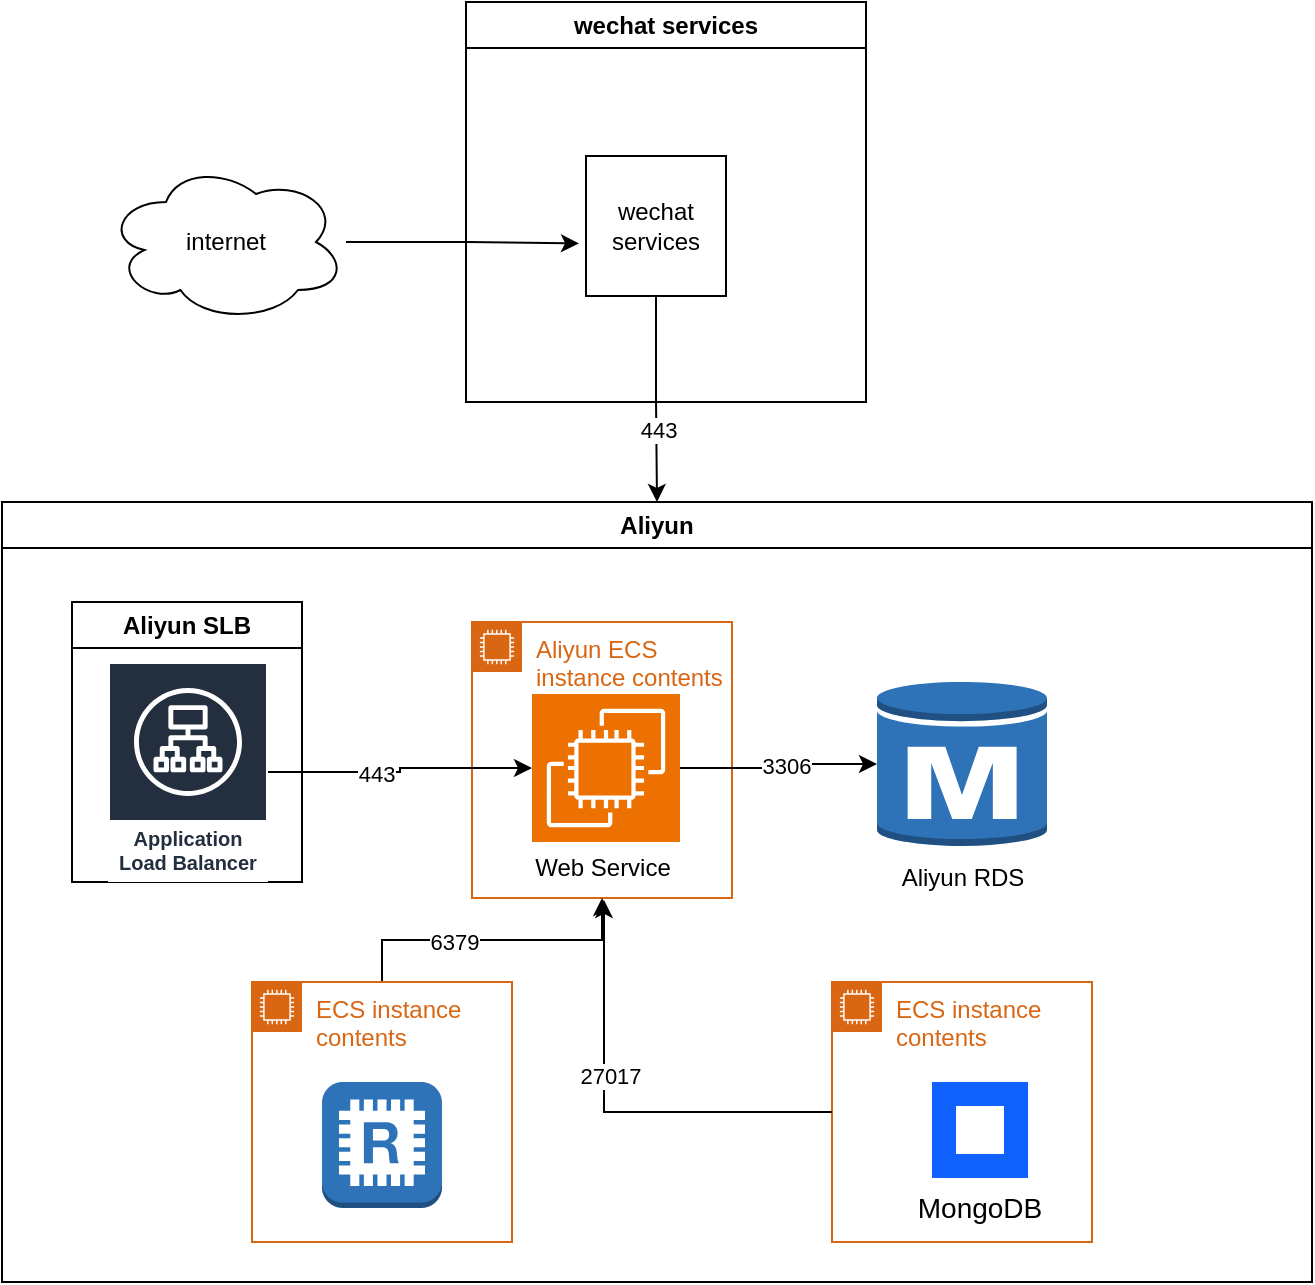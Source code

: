 <mxfile version="26.2.14">
  <diagram name="第 1 页" id="yPffIyHjocHbHkuHzGLY">
    <mxGraphModel dx="2253" dy="791" grid="1" gridSize="10" guides="1" tooltips="1" connect="1" arrows="1" fold="1" page="1" pageScale="1" pageWidth="827" pageHeight="1169" math="0" shadow="0">
      <root>
        <mxCell id="0" />
        <mxCell id="1" parent="0" />
        <mxCell id="s6QGZEd-eQ_AnQLbaBdA-1" value="internet" style="ellipse;shape=cloud;whiteSpace=wrap;html=1;" vertex="1" parent="1">
          <mxGeometry x="20" y="230" width="120" height="80" as="geometry" />
        </mxCell>
        <mxCell id="s6QGZEd-eQ_AnQLbaBdA-2" value="wechat services" style="swimlane;whiteSpace=wrap;html=1;" vertex="1" parent="1">
          <mxGeometry x="200" y="150" width="200" height="200" as="geometry" />
        </mxCell>
        <mxCell id="s6QGZEd-eQ_AnQLbaBdA-3" value="wechat&lt;div&gt;services&lt;/div&gt;" style="whiteSpace=wrap;html=1;aspect=fixed;" vertex="1" parent="s6QGZEd-eQ_AnQLbaBdA-2">
          <mxGeometry x="60" y="77" width="70" height="70" as="geometry" />
        </mxCell>
        <mxCell id="s6QGZEd-eQ_AnQLbaBdA-4" style="edgeStyle=orthogonalEdgeStyle;rounded=0;orthogonalLoop=1;jettySize=auto;html=1;entryX=-0.05;entryY=0.625;entryDx=0;entryDy=0;entryPerimeter=0;" edge="1" parent="1" source="s6QGZEd-eQ_AnQLbaBdA-1" target="s6QGZEd-eQ_AnQLbaBdA-3">
          <mxGeometry relative="1" as="geometry" />
        </mxCell>
        <mxCell id="s6QGZEd-eQ_AnQLbaBdA-5" value="Aliyun" style="swimlane;whiteSpace=wrap;html=1;" vertex="1" parent="1">
          <mxGeometry x="-32" y="400" width="655" height="390" as="geometry" />
        </mxCell>
        <mxCell id="s6QGZEd-eQ_AnQLbaBdA-8" value="Aliyun SLB" style="swimlane;whiteSpace=wrap;html=1;" vertex="1" parent="s6QGZEd-eQ_AnQLbaBdA-5">
          <mxGeometry x="35" y="50" width="115" height="140" as="geometry" />
        </mxCell>
        <mxCell id="s6QGZEd-eQ_AnQLbaBdA-9" value="Application Load Balancer" style="sketch=0;outlineConnect=0;fontColor=#232F3E;gradientColor=none;strokeColor=#ffffff;fillColor=#232F3E;dashed=0;verticalLabelPosition=middle;verticalAlign=bottom;align=center;html=1;whiteSpace=wrap;fontSize=10;fontStyle=1;spacing=3;shape=mxgraph.aws4.productIcon;prIcon=mxgraph.aws4.application_load_balancer;" vertex="1" parent="s6QGZEd-eQ_AnQLbaBdA-8">
          <mxGeometry x="18" y="30" width="80" height="110" as="geometry" />
        </mxCell>
        <mxCell id="s6QGZEd-eQ_AnQLbaBdA-12" value="Aliyun ECS instance contents" style="points=[[0,0],[0.25,0],[0.5,0],[0.75,0],[1,0],[1,0.25],[1,0.5],[1,0.75],[1,1],[0.75,1],[0.5,1],[0.25,1],[0,1],[0,0.75],[0,0.5],[0,0.25]];outlineConnect=0;gradientColor=none;html=1;whiteSpace=wrap;fontSize=12;fontStyle=0;container=1;pointerEvents=0;collapsible=0;recursiveResize=0;shape=mxgraph.aws4.group;grIcon=mxgraph.aws4.group_ec2_instance_contents;strokeColor=#D86613;fillColor=none;verticalAlign=top;align=left;spacingLeft=30;fontColor=#D86613;dashed=0;" vertex="1" parent="s6QGZEd-eQ_AnQLbaBdA-5">
          <mxGeometry x="235" y="60" width="130" height="138" as="geometry" />
        </mxCell>
        <mxCell id="s6QGZEd-eQ_AnQLbaBdA-13" value="" style="sketch=0;points=[[0,0,0],[0.25,0,0],[0.5,0,0],[0.75,0,0],[1,0,0],[0,1,0],[0.25,1,0],[0.5,1,0],[0.75,1,0],[1,1,0],[0,0.25,0],[0,0.5,0],[0,0.75,0],[1,0.25,0],[1,0.5,0],[1,0.75,0]];outlineConnect=0;fontColor=#232F3E;fillColor=#ED7100;strokeColor=#ffffff;dashed=0;verticalLabelPosition=bottom;verticalAlign=top;align=center;html=1;fontSize=12;fontStyle=0;aspect=fixed;shape=mxgraph.aws4.resourceIcon;resIcon=mxgraph.aws4.ec2;" vertex="1" parent="s6QGZEd-eQ_AnQLbaBdA-12">
          <mxGeometry x="30" y="36" width="74" height="74" as="geometry" />
        </mxCell>
        <mxCell id="s6QGZEd-eQ_AnQLbaBdA-16" value="Web Service" style="text;html=1;align=center;verticalAlign=middle;resizable=0;points=[];autosize=1;strokeColor=none;fillColor=none;" vertex="1" parent="s6QGZEd-eQ_AnQLbaBdA-12">
          <mxGeometry x="20" y="108" width="90" height="30" as="geometry" />
        </mxCell>
        <mxCell id="s6QGZEd-eQ_AnQLbaBdA-17" value="Aliyun RDS" style="outlineConnect=0;dashed=0;verticalLabelPosition=bottom;verticalAlign=top;align=center;html=1;shape=mxgraph.aws3.rds_db_instance;fillColor=#2E73B8;gradientColor=none;" vertex="1" parent="s6QGZEd-eQ_AnQLbaBdA-5">
          <mxGeometry x="437.5" y="88.5" width="85" height="85" as="geometry" />
        </mxCell>
        <mxCell id="s6QGZEd-eQ_AnQLbaBdA-18" style="edgeStyle=orthogonalEdgeStyle;rounded=0;orthogonalLoop=1;jettySize=auto;html=1;entryX=0;entryY=0.5;entryDx=0;entryDy=0;entryPerimeter=0;" edge="1" parent="s6QGZEd-eQ_AnQLbaBdA-5" source="s6QGZEd-eQ_AnQLbaBdA-9" target="s6QGZEd-eQ_AnQLbaBdA-13">
          <mxGeometry relative="1" as="geometry" />
        </mxCell>
        <mxCell id="s6QGZEd-eQ_AnQLbaBdA-19" value="443" style="edgeLabel;html=1;align=center;verticalAlign=middle;resizable=0;points=[];" vertex="1" connectable="0" parent="s6QGZEd-eQ_AnQLbaBdA-18">
          <mxGeometry x="-0.203" y="-1" relative="1" as="geometry">
            <mxPoint as="offset" />
          </mxGeometry>
        </mxCell>
        <mxCell id="s6QGZEd-eQ_AnQLbaBdA-20" value="" style="edgeStyle=orthogonalEdgeStyle;rounded=0;orthogonalLoop=1;jettySize=auto;html=1;" edge="1" parent="s6QGZEd-eQ_AnQLbaBdA-5" source="s6QGZEd-eQ_AnQLbaBdA-13" target="s6QGZEd-eQ_AnQLbaBdA-17">
          <mxGeometry relative="1" as="geometry" />
        </mxCell>
        <mxCell id="s6QGZEd-eQ_AnQLbaBdA-21" value="3306" style="edgeLabel;html=1;align=center;verticalAlign=middle;resizable=0;points=[];" vertex="1" connectable="0" parent="s6QGZEd-eQ_AnQLbaBdA-20">
          <mxGeometry x="0.083" y="-1" relative="1" as="geometry">
            <mxPoint as="offset" />
          </mxGeometry>
        </mxCell>
        <mxCell id="s6QGZEd-eQ_AnQLbaBdA-41" style="edgeStyle=orthogonalEdgeStyle;rounded=0;orthogonalLoop=1;jettySize=auto;html=1;" edge="1" parent="s6QGZEd-eQ_AnQLbaBdA-5" source="s6QGZEd-eQ_AnQLbaBdA-23" target="s6QGZEd-eQ_AnQLbaBdA-16">
          <mxGeometry relative="1" as="geometry" />
        </mxCell>
        <mxCell id="s6QGZEd-eQ_AnQLbaBdA-45" value="6379" style="edgeLabel;html=1;align=center;verticalAlign=middle;resizable=0;points=[];" vertex="1" connectable="0" parent="s6QGZEd-eQ_AnQLbaBdA-41">
          <mxGeometry x="-0.25" y="-1" relative="1" as="geometry">
            <mxPoint as="offset" />
          </mxGeometry>
        </mxCell>
        <mxCell id="s6QGZEd-eQ_AnQLbaBdA-23" value="ECS instance contents" style="points=[[0,0],[0.25,0],[0.5,0],[0.75,0],[1,0],[1,0.25],[1,0.5],[1,0.75],[1,1],[0.75,1],[0.5,1],[0.25,1],[0,1],[0,0.75],[0,0.5],[0,0.25]];outlineConnect=0;gradientColor=none;html=1;whiteSpace=wrap;fontSize=12;fontStyle=0;container=1;pointerEvents=0;collapsible=0;recursiveResize=0;shape=mxgraph.aws4.group;grIcon=mxgraph.aws4.group_ec2_instance_contents;strokeColor=#D86613;fillColor=none;verticalAlign=top;align=left;spacingLeft=30;fontColor=#D86613;dashed=0;" vertex="1" parent="s6QGZEd-eQ_AnQLbaBdA-5">
          <mxGeometry x="125" y="240" width="130" height="130" as="geometry" />
        </mxCell>
        <mxCell id="s6QGZEd-eQ_AnQLbaBdA-37" value="" style="outlineConnect=0;dashed=0;verticalLabelPosition=bottom;verticalAlign=top;align=center;html=1;shape=mxgraph.aws3.redis;fillColor=#2E73B8;gradientColor=none;" vertex="1" parent="s6QGZEd-eQ_AnQLbaBdA-23">
          <mxGeometry x="35" y="50" width="60" height="63" as="geometry" />
        </mxCell>
        <mxCell id="s6QGZEd-eQ_AnQLbaBdA-36" value="ECS instance contents" style="points=[[0,0],[0.25,0],[0.5,0],[0.75,0],[1,0],[1,0.25],[1,0.5],[1,0.75],[1,1],[0.75,1],[0.5,1],[0.25,1],[0,1],[0,0.75],[0,0.5],[0,0.25]];outlineConnect=0;gradientColor=none;html=1;whiteSpace=wrap;fontSize=12;fontStyle=0;container=1;pointerEvents=0;collapsible=0;recursiveResize=0;shape=mxgraph.aws4.group;grIcon=mxgraph.aws4.group_ec2_instance_contents;strokeColor=#D86613;fillColor=none;verticalAlign=top;align=left;spacingLeft=30;fontColor=#D86613;dashed=0;" vertex="1" parent="s6QGZEd-eQ_AnQLbaBdA-5">
          <mxGeometry x="415" y="240" width="130" height="130" as="geometry" />
        </mxCell>
        <mxCell id="s6QGZEd-eQ_AnQLbaBdA-43" value="MongoDB" style="shape=rect;fillColor=#0F62FE;aspect=fixed;resizable=0;labelPosition=center;verticalLabelPosition=bottom;align=center;verticalAlign=top;strokeColor=none;fontSize=14;" vertex="1" parent="s6QGZEd-eQ_AnQLbaBdA-36">
          <mxGeometry x="50" y="50" width="48" height="48" as="geometry" />
        </mxCell>
        <mxCell id="s6QGZEd-eQ_AnQLbaBdA-44" value="" style="fillColor=#ffffff;strokeColor=none;dashed=0;outlineConnect=0;html=1;labelPosition=center;verticalLabelPosition=bottom;verticalAlign=top;part=1;movable=0;resizable=0;rotatable=0;shape=mxgraph.ibm_cloud.database--mongodb" vertex="1" parent="s6QGZEd-eQ_AnQLbaBdA-43">
          <mxGeometry width="24" height="24" relative="1" as="geometry">
            <mxPoint x="12" y="12" as="offset" />
          </mxGeometry>
        </mxCell>
        <mxCell id="s6QGZEd-eQ_AnQLbaBdA-42" style="edgeStyle=orthogonalEdgeStyle;rounded=0;orthogonalLoop=1;jettySize=auto;html=1;entryX=0.511;entryY=1.033;entryDx=0;entryDy=0;entryPerimeter=0;" edge="1" parent="s6QGZEd-eQ_AnQLbaBdA-5" source="s6QGZEd-eQ_AnQLbaBdA-36" target="s6QGZEd-eQ_AnQLbaBdA-16">
          <mxGeometry relative="1" as="geometry" />
        </mxCell>
        <mxCell id="s6QGZEd-eQ_AnQLbaBdA-46" value="27017" style="edgeLabel;html=1;align=center;verticalAlign=middle;resizable=0;points=[];" vertex="1" connectable="0" parent="s6QGZEd-eQ_AnQLbaBdA-42">
          <mxGeometry x="0.2" y="-3" relative="1" as="geometry">
            <mxPoint as="offset" />
          </mxGeometry>
        </mxCell>
        <mxCell id="s6QGZEd-eQ_AnQLbaBdA-6" style="edgeStyle=orthogonalEdgeStyle;rounded=0;orthogonalLoop=1;jettySize=auto;html=1;entryX=0.5;entryY=0;entryDx=0;entryDy=0;" edge="1" parent="1" source="s6QGZEd-eQ_AnQLbaBdA-3" target="s6QGZEd-eQ_AnQLbaBdA-5">
          <mxGeometry relative="1" as="geometry" />
        </mxCell>
        <mxCell id="s6QGZEd-eQ_AnQLbaBdA-7" value="443" style="edgeLabel;html=1;align=center;verticalAlign=middle;resizable=0;points=[];" vertex="1" connectable="0" parent="s6QGZEd-eQ_AnQLbaBdA-6">
          <mxGeometry x="0.294" relative="1" as="geometry">
            <mxPoint as="offset" />
          </mxGeometry>
        </mxCell>
      </root>
    </mxGraphModel>
  </diagram>
</mxfile>
